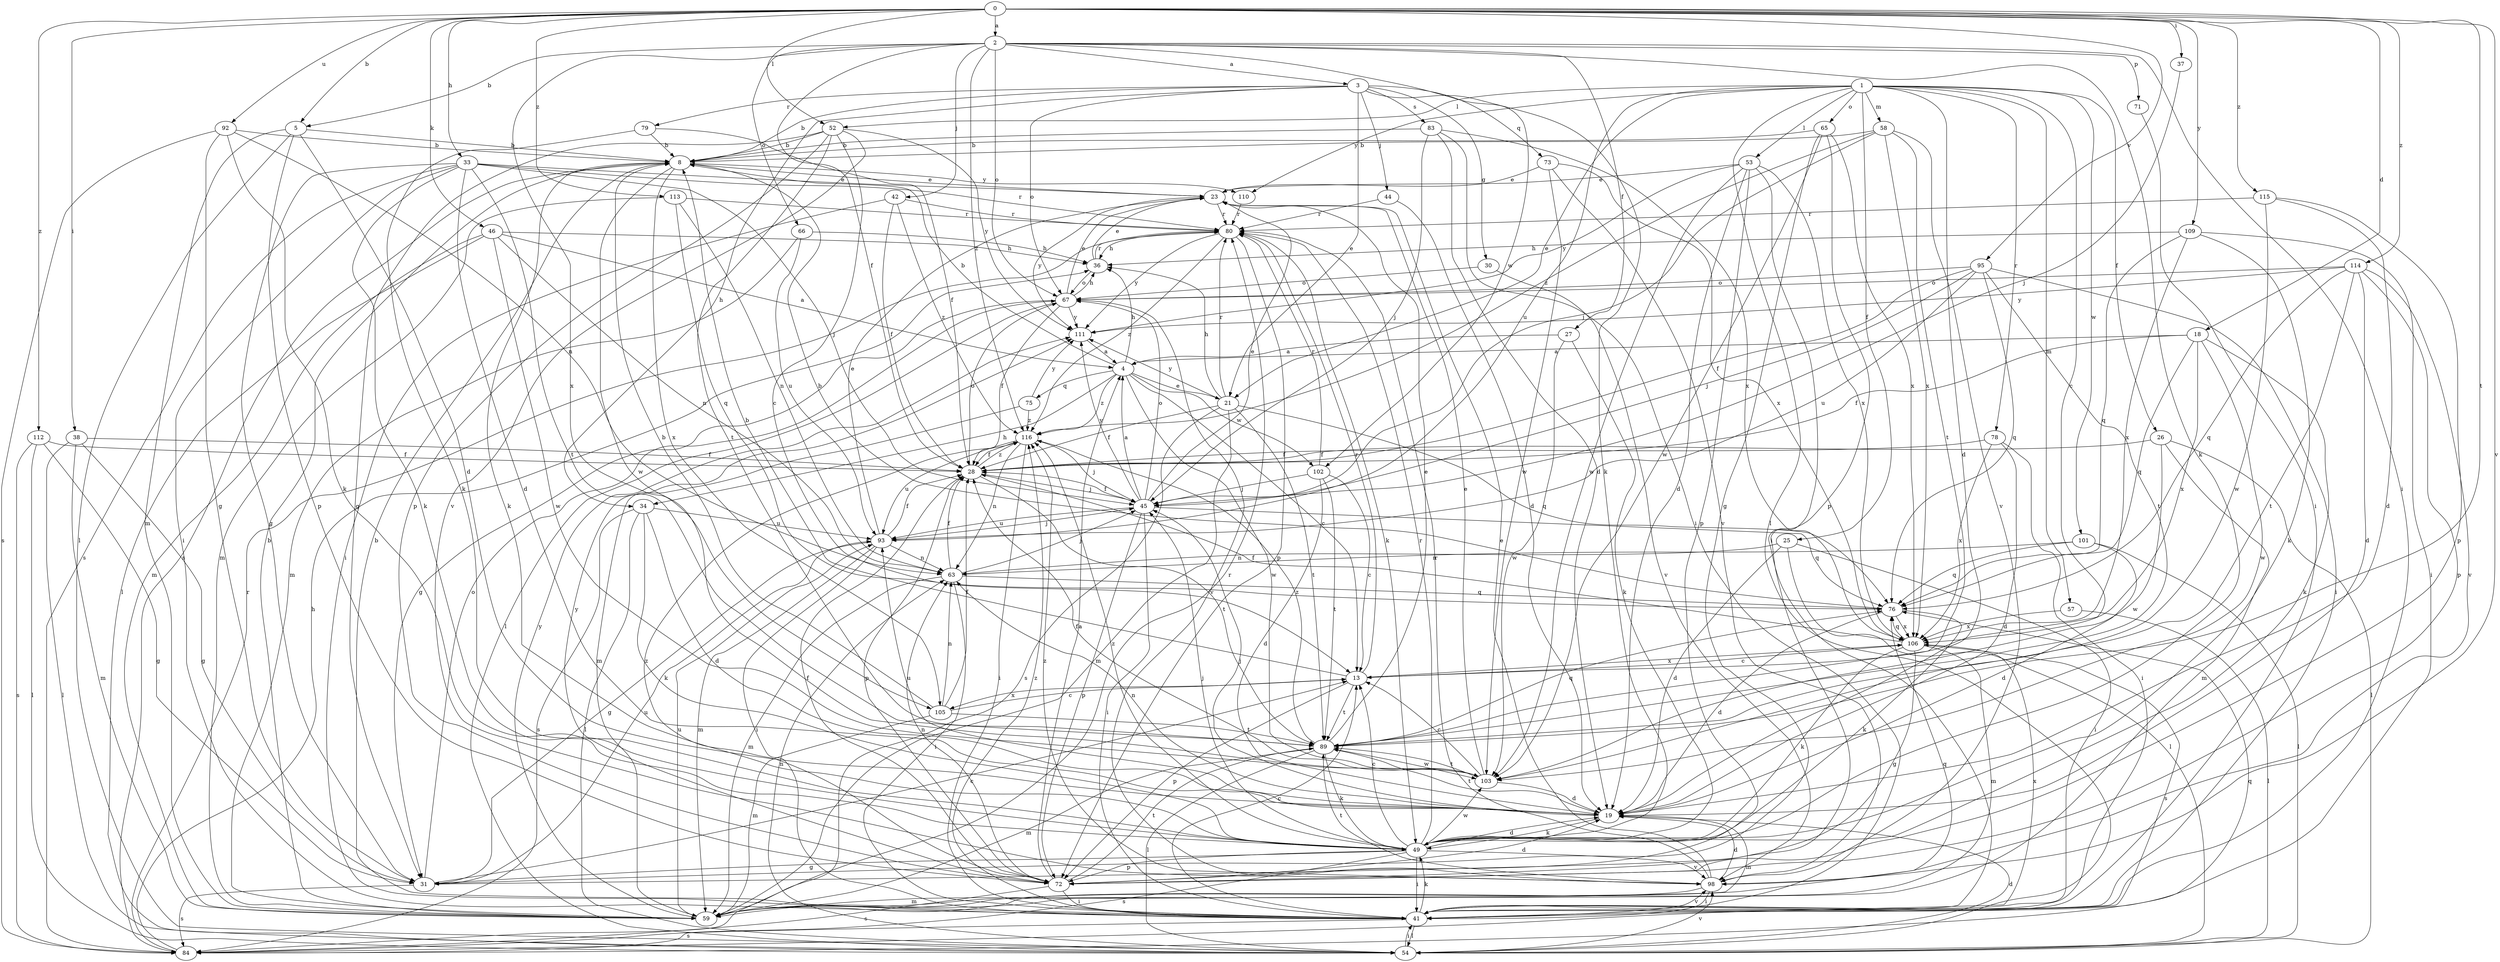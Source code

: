 strict digraph  {
0;
1;
2;
3;
4;
5;
8;
13;
18;
19;
21;
23;
25;
26;
27;
28;
30;
31;
33;
34;
36;
37;
38;
41;
42;
44;
45;
46;
49;
52;
53;
54;
57;
58;
59;
63;
65;
66;
67;
71;
72;
73;
75;
76;
78;
79;
80;
83;
84;
89;
92;
93;
95;
98;
101;
102;
103;
105;
106;
109;
110;
111;
112;
113;
114;
115;
116;
0 -> 2  [label=a];
0 -> 5  [label=b];
0 -> 18  [label=d];
0 -> 33  [label=h];
0 -> 37  [label=i];
0 -> 38  [label=i];
0 -> 46  [label=k];
0 -> 52  [label=l];
0 -> 89  [label=t];
0 -> 92  [label=u];
0 -> 95  [label=v];
0 -> 98  [label=v];
0 -> 109  [label=y];
0 -> 112  [label=z];
0 -> 113  [label=z];
0 -> 114  [label=z];
0 -> 115  [label=z];
1 -> 13  [label=c];
1 -> 19  [label=d];
1 -> 21  [label=e];
1 -> 25  [label=f];
1 -> 26  [label=f];
1 -> 52  [label=l];
1 -> 53  [label=l];
1 -> 54  [label=l];
1 -> 57  [label=m];
1 -> 58  [label=m];
1 -> 65  [label=o];
1 -> 78  [label=r];
1 -> 93  [label=u];
1 -> 101  [label=w];
1 -> 110  [label=y];
2 -> 3  [label=a];
2 -> 5  [label=b];
2 -> 27  [label=f];
2 -> 28  [label=f];
2 -> 41  [label=i];
2 -> 42  [label=j];
2 -> 49  [label=k];
2 -> 66  [label=o];
2 -> 67  [label=o];
2 -> 71  [label=p];
2 -> 102  [label=w];
2 -> 105  [label=x];
2 -> 116  [label=z];
3 -> 8  [label=b];
3 -> 21  [label=e];
3 -> 30  [label=g];
3 -> 34  [label=h];
3 -> 44  [label=j];
3 -> 49  [label=k];
3 -> 67  [label=o];
3 -> 73  [label=q];
3 -> 79  [label=r];
3 -> 83  [label=s];
4 -> 8  [label=b];
4 -> 13  [label=c];
4 -> 21  [label=e];
4 -> 34  [label=h];
4 -> 36  [label=h];
4 -> 75  [label=q];
4 -> 102  [label=w];
4 -> 103  [label=w];
4 -> 116  [label=z];
5 -> 8  [label=b];
5 -> 19  [label=d];
5 -> 54  [label=l];
5 -> 59  [label=m];
5 -> 72  [label=p];
8 -> 23  [label=e];
8 -> 49  [label=k];
8 -> 84  [label=s];
8 -> 103  [label=w];
8 -> 105  [label=x];
8 -> 110  [label=y];
13 -> 8  [label=b];
13 -> 72  [label=p];
13 -> 80  [label=r];
13 -> 89  [label=t];
13 -> 105  [label=x];
13 -> 106  [label=x];
18 -> 4  [label=a];
18 -> 28  [label=f];
18 -> 49  [label=k];
18 -> 76  [label=q];
18 -> 103  [label=w];
18 -> 106  [label=x];
19 -> 45  [label=j];
19 -> 49  [label=k];
19 -> 59  [label=m];
19 -> 63  [label=n];
19 -> 89  [label=t];
19 -> 93  [label=u];
21 -> 28  [label=f];
21 -> 36  [label=h];
21 -> 59  [label=m];
21 -> 76  [label=q];
21 -> 80  [label=r];
21 -> 84  [label=s];
21 -> 89  [label=t];
21 -> 111  [label=y];
23 -> 80  [label=r];
23 -> 111  [label=y];
25 -> 19  [label=d];
25 -> 41  [label=i];
25 -> 54  [label=l];
25 -> 63  [label=n];
26 -> 28  [label=f];
26 -> 54  [label=l];
26 -> 59  [label=m];
26 -> 103  [label=w];
27 -> 4  [label=a];
27 -> 49  [label=k];
27 -> 103  [label=w];
28 -> 45  [label=j];
28 -> 67  [label=o];
28 -> 72  [label=p];
28 -> 89  [label=t];
28 -> 116  [label=z];
30 -> 67  [label=o];
30 -> 98  [label=v];
31 -> 13  [label=c];
31 -> 67  [label=o];
31 -> 84  [label=s];
31 -> 93  [label=u];
33 -> 19  [label=d];
33 -> 23  [label=e];
33 -> 31  [label=g];
33 -> 41  [label=i];
33 -> 45  [label=j];
33 -> 49  [label=k];
33 -> 80  [label=r];
33 -> 84  [label=s];
33 -> 89  [label=t];
34 -> 19  [label=d];
34 -> 49  [label=k];
34 -> 54  [label=l];
34 -> 84  [label=s];
34 -> 93  [label=u];
36 -> 23  [label=e];
36 -> 67  [label=o];
36 -> 80  [label=r];
37 -> 45  [label=j];
38 -> 28  [label=f];
38 -> 31  [label=g];
38 -> 54  [label=l];
38 -> 59  [label=m];
41 -> 8  [label=b];
41 -> 13  [label=c];
41 -> 49  [label=k];
41 -> 54  [label=l];
41 -> 84  [label=s];
41 -> 98  [label=v];
41 -> 106  [label=x];
41 -> 116  [label=z];
42 -> 28  [label=f];
42 -> 41  [label=i];
42 -> 80  [label=r];
42 -> 116  [label=z];
44 -> 19  [label=d];
44 -> 80  [label=r];
45 -> 4  [label=a];
45 -> 23  [label=e];
45 -> 28  [label=f];
45 -> 41  [label=i];
45 -> 67  [label=o];
45 -> 72  [label=p];
45 -> 76  [label=q];
45 -> 93  [label=u];
45 -> 111  [label=y];
46 -> 4  [label=a];
46 -> 36  [label=h];
46 -> 54  [label=l];
46 -> 59  [label=m];
46 -> 63  [label=n];
46 -> 103  [label=w];
49 -> 13  [label=c];
49 -> 19  [label=d];
49 -> 31  [label=g];
49 -> 41  [label=i];
49 -> 45  [label=j];
49 -> 72  [label=p];
49 -> 80  [label=r];
49 -> 84  [label=s];
49 -> 98  [label=v];
49 -> 103  [label=w];
49 -> 116  [label=z];
52 -> 8  [label=b];
52 -> 13  [label=c];
52 -> 31  [label=g];
52 -> 72  [label=p];
52 -> 89  [label=t];
52 -> 98  [label=v];
52 -> 111  [label=y];
53 -> 19  [label=d];
53 -> 23  [label=e];
53 -> 41  [label=i];
53 -> 72  [label=p];
53 -> 103  [label=w];
53 -> 106  [label=x];
53 -> 111  [label=y];
54 -> 19  [label=d];
54 -> 41  [label=i];
54 -> 63  [label=n];
54 -> 98  [label=v];
57 -> 54  [label=l];
57 -> 106  [label=x];
58 -> 8  [label=b];
58 -> 45  [label=j];
58 -> 89  [label=t];
58 -> 98  [label=v];
58 -> 106  [label=x];
58 -> 116  [label=z];
59 -> 8  [label=b];
59 -> 76  [label=q];
59 -> 80  [label=r];
59 -> 93  [label=u];
59 -> 111  [label=y];
63 -> 28  [label=f];
63 -> 41  [label=i];
63 -> 45  [label=j];
63 -> 59  [label=m];
63 -> 76  [label=q];
65 -> 8  [label=b];
65 -> 31  [label=g];
65 -> 72  [label=p];
65 -> 103  [label=w];
65 -> 106  [label=x];
66 -> 36  [label=h];
66 -> 59  [label=m];
66 -> 93  [label=u];
67 -> 23  [label=e];
67 -> 28  [label=f];
67 -> 31  [label=g];
67 -> 36  [label=h];
67 -> 54  [label=l];
67 -> 98  [label=v];
67 -> 111  [label=y];
71 -> 41  [label=i];
72 -> 4  [label=a];
72 -> 19  [label=d];
72 -> 28  [label=f];
72 -> 41  [label=i];
72 -> 63  [label=n];
72 -> 84  [label=s];
72 -> 89  [label=t];
72 -> 111  [label=y];
72 -> 116  [label=z];
73 -> 23  [label=e];
73 -> 98  [label=v];
73 -> 103  [label=w];
73 -> 106  [label=x];
75 -> 59  [label=m];
75 -> 111  [label=y];
75 -> 116  [label=z];
76 -> 8  [label=b];
76 -> 19  [label=d];
76 -> 49  [label=k];
76 -> 106  [label=x];
78 -> 19  [label=d];
78 -> 28  [label=f];
78 -> 41  [label=i];
78 -> 106  [label=x];
79 -> 8  [label=b];
79 -> 28  [label=f];
79 -> 49  [label=k];
80 -> 36  [label=h];
80 -> 49  [label=k];
80 -> 72  [label=p];
80 -> 111  [label=y];
80 -> 116  [label=z];
83 -> 8  [label=b];
83 -> 19  [label=d];
83 -> 41  [label=i];
83 -> 45  [label=j];
83 -> 106  [label=x];
84 -> 36  [label=h];
84 -> 76  [label=q];
84 -> 80  [label=r];
89 -> 23  [label=e];
89 -> 49  [label=k];
89 -> 54  [label=l];
89 -> 59  [label=m];
89 -> 76  [label=q];
89 -> 103  [label=w];
89 -> 116  [label=z];
92 -> 8  [label=b];
92 -> 31  [label=g];
92 -> 49  [label=k];
92 -> 63  [label=n];
92 -> 84  [label=s];
93 -> 23  [label=e];
93 -> 28  [label=f];
93 -> 31  [label=g];
93 -> 41  [label=i];
93 -> 45  [label=j];
93 -> 59  [label=m];
93 -> 63  [label=n];
95 -> 28  [label=f];
95 -> 41  [label=i];
95 -> 45  [label=j];
95 -> 67  [label=o];
95 -> 76  [label=q];
95 -> 89  [label=t];
95 -> 93  [label=u];
98 -> 19  [label=d];
98 -> 23  [label=e];
98 -> 41  [label=i];
98 -> 59  [label=m];
98 -> 80  [label=r];
98 -> 89  [label=t];
98 -> 116  [label=z];
101 -> 19  [label=d];
101 -> 54  [label=l];
101 -> 63  [label=n];
101 -> 76  [label=q];
102 -> 13  [label=c];
102 -> 19  [label=d];
102 -> 45  [label=j];
102 -> 80  [label=r];
102 -> 89  [label=t];
103 -> 13  [label=c];
103 -> 19  [label=d];
103 -> 23  [label=e];
103 -> 28  [label=f];
103 -> 89  [label=t];
105 -> 8  [label=b];
105 -> 13  [label=c];
105 -> 28  [label=f];
105 -> 59  [label=m];
105 -> 63  [label=n];
105 -> 89  [label=t];
106 -> 13  [label=c];
106 -> 28  [label=f];
106 -> 31  [label=g];
106 -> 49  [label=k];
106 -> 59  [label=m];
106 -> 76  [label=q];
106 -> 84  [label=s];
109 -> 36  [label=h];
109 -> 41  [label=i];
109 -> 49  [label=k];
109 -> 76  [label=q];
109 -> 106  [label=x];
110 -> 80  [label=r];
111 -> 4  [label=a];
112 -> 28  [label=f];
112 -> 31  [label=g];
112 -> 54  [label=l];
112 -> 84  [label=s];
113 -> 59  [label=m];
113 -> 63  [label=n];
113 -> 76  [label=q];
113 -> 80  [label=r];
114 -> 19  [label=d];
114 -> 67  [label=o];
114 -> 72  [label=p];
114 -> 76  [label=q];
114 -> 89  [label=t];
114 -> 98  [label=v];
114 -> 111  [label=y];
115 -> 19  [label=d];
115 -> 72  [label=p];
115 -> 80  [label=r];
115 -> 103  [label=w];
116 -> 28  [label=f];
116 -> 41  [label=i];
116 -> 45  [label=j];
116 -> 63  [label=n];
116 -> 93  [label=u];
}
